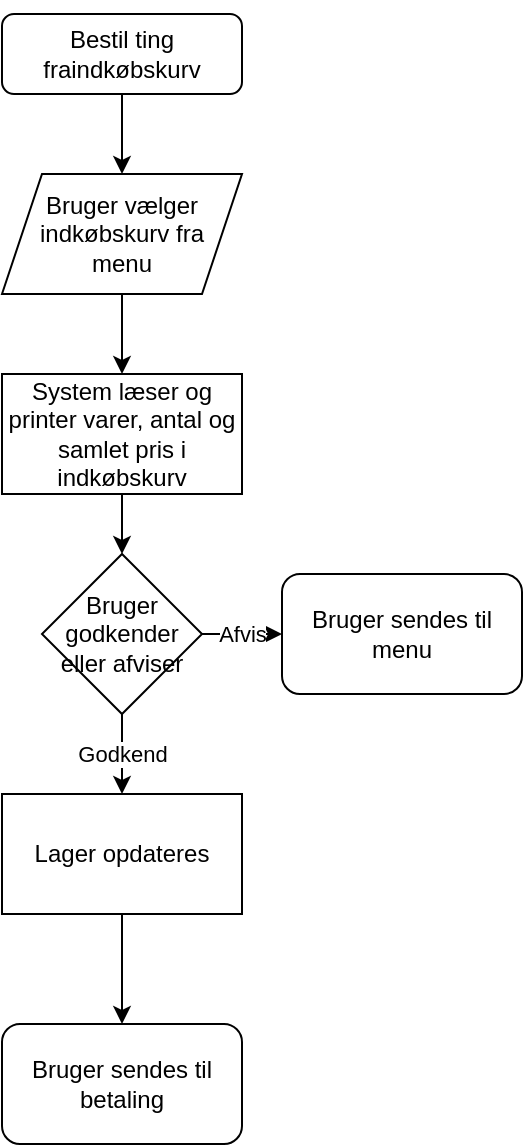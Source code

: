 <mxfile version="20.3.0" type="device"><diagram id="C5RBs43oDa-KdzZeNtuy" name="Page-1"><mxGraphModel dx="462" dy="875" grid="1" gridSize="10" guides="1" tooltips="1" connect="1" arrows="1" fold="1" page="1" pageScale="1" pageWidth="827" pageHeight="1169" math="0" shadow="0"><root><mxCell id="WIyWlLk6GJQsqaUBKTNV-0"/><mxCell id="WIyWlLk6GJQsqaUBKTNV-1" parent="WIyWlLk6GJQsqaUBKTNV-0"/><mxCell id="I5vlSNJvLBmJJuph6Nf4-2" value="" style="edgeStyle=orthogonalEdgeStyle;rounded=0;orthogonalLoop=1;jettySize=auto;html=1;" parent="WIyWlLk6GJQsqaUBKTNV-1" source="WIyWlLk6GJQsqaUBKTNV-3" target="I5vlSNJvLBmJJuph6Nf4-1" edge="1"><mxGeometry relative="1" as="geometry"/></mxCell><mxCell id="WIyWlLk6GJQsqaUBKTNV-3" value="&lt;p&gt;&lt;span&gt;Bestil ting fraindkøbskurv&lt;/span&gt;&lt;/p&gt;" style="rounded=1;whiteSpace=wrap;html=1;fontSize=12;glass=0;strokeWidth=1;shadow=0;" parent="WIyWlLk6GJQsqaUBKTNV-1" vertex="1"><mxGeometry x="160" y="80" width="120" height="40" as="geometry"/></mxCell><mxCell id="I5vlSNJvLBmJJuph6Nf4-4" value="" style="edgeStyle=orthogonalEdgeStyle;rounded=0;orthogonalLoop=1;jettySize=auto;html=1;" parent="WIyWlLk6GJQsqaUBKTNV-1" source="I5vlSNJvLBmJJuph6Nf4-1" target="I5vlSNJvLBmJJuph6Nf4-3" edge="1"><mxGeometry relative="1" as="geometry"/></mxCell><mxCell id="I5vlSNJvLBmJJuph6Nf4-1" value="&lt;div&gt;Bruger vælger indkøbskurv fra&lt;/div&gt;&lt;div&gt;menu&lt;br&gt;&lt;/div&gt;" style="shape=parallelogram;perimeter=parallelogramPerimeter;whiteSpace=wrap;html=1;fixedSize=1;" parent="WIyWlLk6GJQsqaUBKTNV-1" vertex="1"><mxGeometry x="160" y="160" width="120" height="60" as="geometry"/></mxCell><mxCell id="I5vlSNJvLBmJJuph6Nf4-6" value="" style="edgeStyle=orthogonalEdgeStyle;rounded=0;orthogonalLoop=1;jettySize=auto;html=1;" parent="WIyWlLk6GJQsqaUBKTNV-1" source="I5vlSNJvLBmJJuph6Nf4-3" target="I5vlSNJvLBmJJuph6Nf4-5" edge="1"><mxGeometry relative="1" as="geometry"/></mxCell><mxCell id="I5vlSNJvLBmJJuph6Nf4-3" value="System læser og printer varer, antal og samlet pris i indkøbskurv" style="rounded=0;whiteSpace=wrap;html=1;" parent="WIyWlLk6GJQsqaUBKTNV-1" vertex="1"><mxGeometry x="160" y="260" width="120" height="60" as="geometry"/></mxCell><mxCell id="I5vlSNJvLBmJJuph6Nf4-8" value="Afvis" style="edgeStyle=orthogonalEdgeStyle;rounded=0;orthogonalLoop=1;jettySize=auto;html=1;" parent="WIyWlLk6GJQsqaUBKTNV-1" source="I5vlSNJvLBmJJuph6Nf4-5" target="I5vlSNJvLBmJJuph6Nf4-7" edge="1"><mxGeometry relative="1" as="geometry"/></mxCell><mxCell id="Zy5lWyJCrJEEMj1lN1J5-1" value="Godkend" style="edgeStyle=orthogonalEdgeStyle;rounded=0;orthogonalLoop=1;jettySize=auto;html=1;" edge="1" parent="WIyWlLk6GJQsqaUBKTNV-1" source="I5vlSNJvLBmJJuph6Nf4-5" target="Zy5lWyJCrJEEMj1lN1J5-0"><mxGeometry relative="1" as="geometry"/></mxCell><mxCell id="I5vlSNJvLBmJJuph6Nf4-5" value="Bruger godkender eller afviser" style="rhombus;whiteSpace=wrap;html=1;" parent="WIyWlLk6GJQsqaUBKTNV-1" vertex="1"><mxGeometry x="180" y="350" width="80" height="80" as="geometry"/></mxCell><mxCell id="I5vlSNJvLBmJJuph6Nf4-7" value="Bruger sendes til menu" style="rounded=1;whiteSpace=wrap;html=1;" parent="WIyWlLk6GJQsqaUBKTNV-1" vertex="1"><mxGeometry x="300" y="360" width="120" height="60" as="geometry"/></mxCell><mxCell id="I5vlSNJvLBmJJuph6Nf4-9" value="Bruger sendes til betaling" style="rounded=1;whiteSpace=wrap;html=1;" parent="WIyWlLk6GJQsqaUBKTNV-1" vertex="1"><mxGeometry x="160" y="585" width="120" height="60" as="geometry"/></mxCell><mxCell id="Zy5lWyJCrJEEMj1lN1J5-2" value="" style="edgeStyle=orthogonalEdgeStyle;rounded=0;orthogonalLoop=1;jettySize=auto;html=1;" edge="1" parent="WIyWlLk6GJQsqaUBKTNV-1" source="Zy5lWyJCrJEEMj1lN1J5-0" target="I5vlSNJvLBmJJuph6Nf4-9"><mxGeometry relative="1" as="geometry"/></mxCell><mxCell id="Zy5lWyJCrJEEMj1lN1J5-0" value="Lager opdateres" style="rounded=0;whiteSpace=wrap;html=1;" vertex="1" parent="WIyWlLk6GJQsqaUBKTNV-1"><mxGeometry x="160" y="470" width="120" height="60" as="geometry"/></mxCell></root></mxGraphModel></diagram></mxfile>